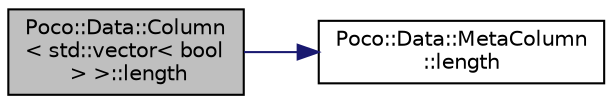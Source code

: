 digraph "Poco::Data::Column&lt; std::vector&lt; bool &gt; &gt;::length"
{
 // LATEX_PDF_SIZE
  edge [fontname="Helvetica",fontsize="10",labelfontname="Helvetica",labelfontsize="10"];
  node [fontname="Helvetica",fontsize="10",shape=record];
  rankdir="LR";
  Node1 [label="Poco::Data::Column\l\< std::vector\< bool\l \> \>::length",height=0.2,width=0.4,color="black", fillcolor="grey75", style="filled", fontcolor="black",tooltip="Returns column maximum length."];
  Node1 -> Node2 [color="midnightblue",fontsize="10",style="solid"];
  Node2 [label="Poco::Data::MetaColumn\l::length",height=0.2,width=0.4,color="black", fillcolor="white", style="filled",URL="$classPoco_1_1Data_1_1MetaColumn.html#af7293eb00315c2f716abdca8b264f632",tooltip="Returns column name."];
}
